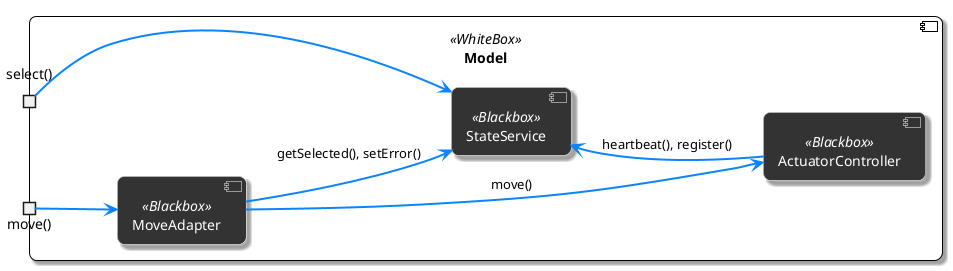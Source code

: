 @startuml
' ------------------------------------------------------------
' Model Component – White-Box Diagramm (refined)
' ------------------------------------------------------------

' Visuelle Einstellungen (zugleich passend zum View-Diagramm)
skinparam componentStyle uml2
skinparam roundCorner 15
skinparam shadowing true
skinparam lollipopSize 18
skinparam ArrowColor #0A84FF
skinparam ArrowThickness 2

' *** Größeres White-Box-Padding, damit nichts den Titel überlappt ***
skinparam ComponentPadding 60

' Stereotyp‐Stile
skinparam component<<BlackBox>> {
  BackgroundColor #333333
  BorderColor White
  FontColor White
}

skinparam component<<WhiteBox>> {
  BackgroundColor White
  BorderColor Black
  FontColor Black
}

left to right direction

' ------------------------------------------------------------
' Model – White-Box
component "Model\n\n" as M <<WhiteBox>> {
    ' Eingehende Schnittstellen (Sockets)
    portin "move()"   as IMove
    portin "select()" as ISelect

    ' Innere Komponenten (vertikal angeordnet)
    component MoveAdapter <<Blackbox>>
    component StateService <<Blackbox>>
    component ActuatorController <<Blackbox>>

    ' Unsichtbare Layout-Hilfspfeile, damit die Reihenfolge fixiert bleibt
    MoveAdapter -[hidden]down-> StateService
    StateService -[hidden]down-> ActuatorController
}

' ------------------------------------------------------------
' Schnittstellen-Verdrahtung
IMove   --> MoveAdapter      
ISelect --> StateService     

MoveAdapter       --> ActuatorController : move()
MoveAdapter       --> StateService       : getSelected(), setError()
ActuatorController --> StateService       : heartbeat(), register()

@enduml
